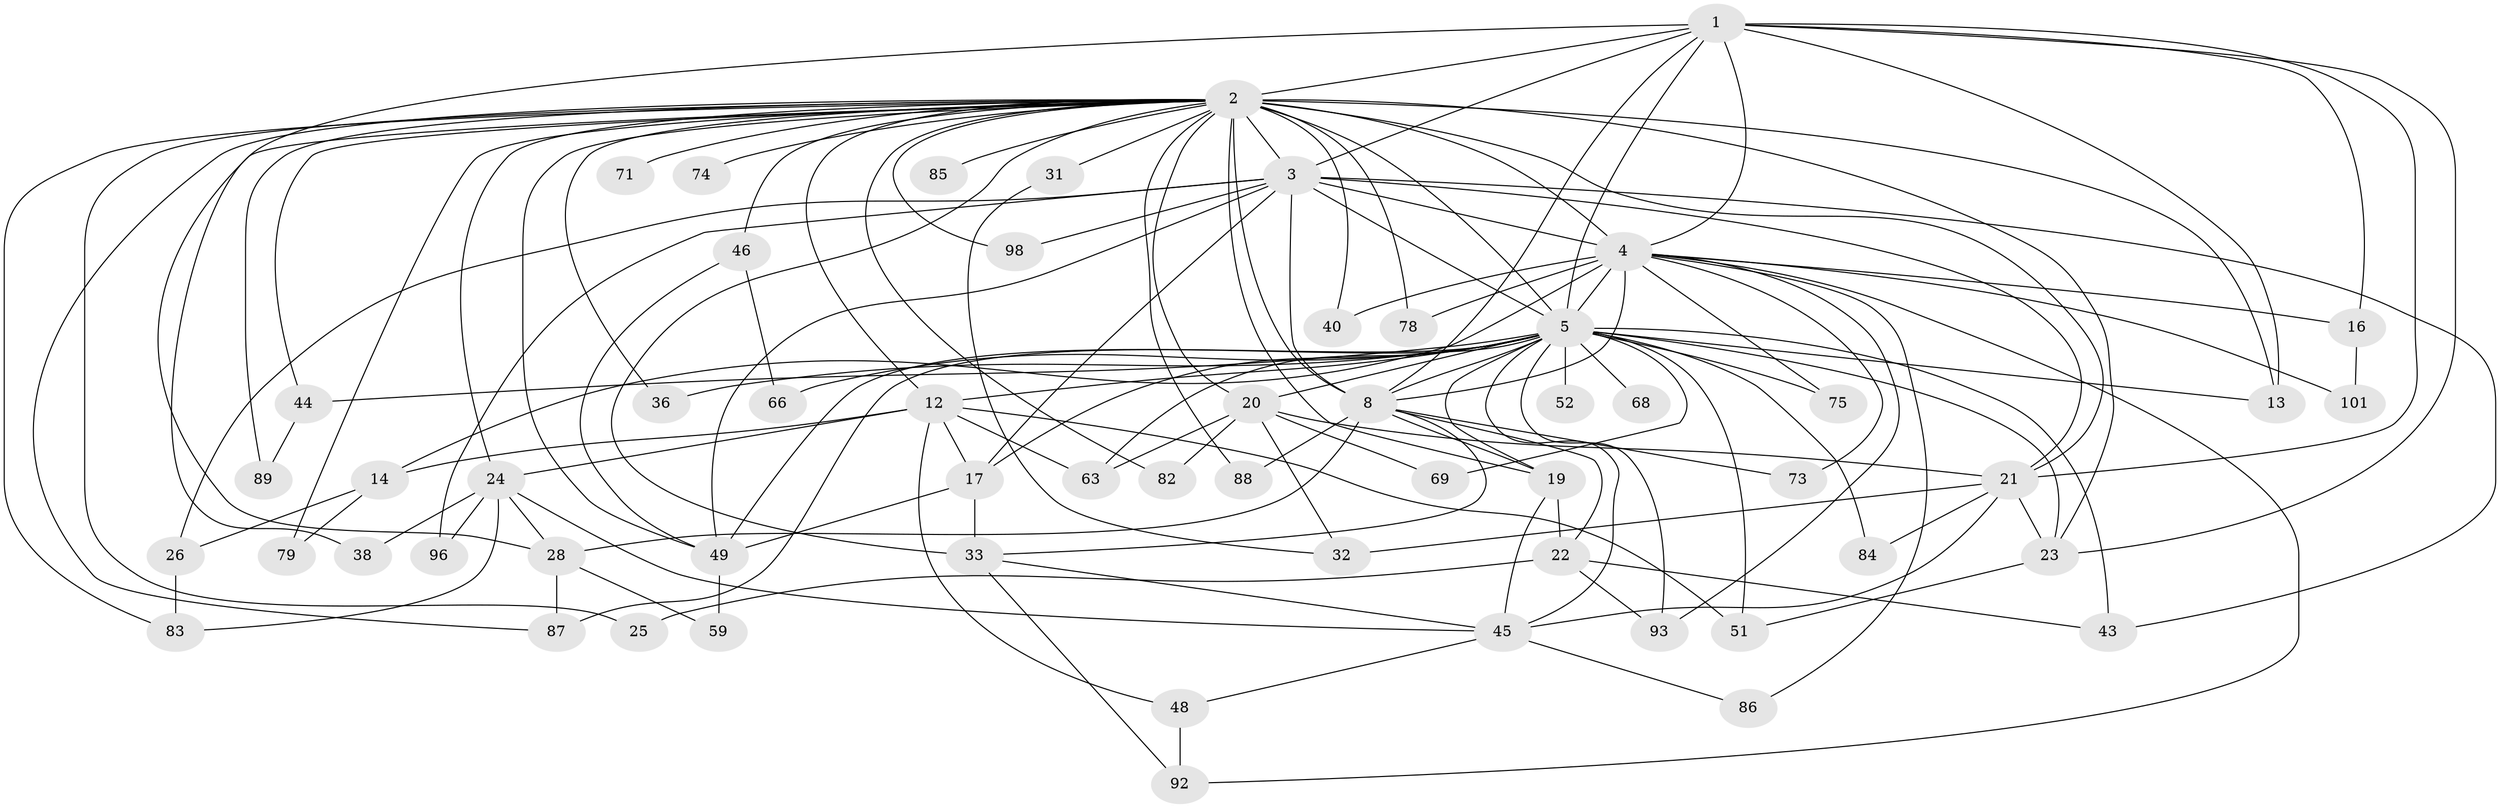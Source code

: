 // original degree distribution, {15: 0.017094017094017096, 21: 0.017094017094017096, 19: 0.008547008547008548, 20: 0.008547008547008548, 29: 0.008547008547008548, 18: 0.017094017094017096, 30: 0.008547008547008548, 2: 0.48717948717948717, 8: 0.008547008547008548, 3: 0.2222222222222222, 4: 0.08547008547008547, 5: 0.07692307692307693, 7: 0.02564102564102564, 6: 0.008547008547008548}
// Generated by graph-tools (version 1.1) at 2025/14/03/09/25 04:14:01]
// undirected, 58 vertices, 135 edges
graph export_dot {
graph [start="1"]
  node [color=gray90,style=filled];
  1;
  2 [super="+7+110+9+53"];
  3 [super="+42"];
  4 [super="+105+10+76"];
  5 [super="+11+6+99+30+18"];
  8 [super="+64"];
  12;
  13 [super="+27"];
  14;
  16;
  17;
  19;
  20 [super="+54+61+34"];
  21 [super="+80+62"];
  22;
  23;
  24 [super="+37"];
  25;
  26;
  28 [super="+39"];
  31;
  32;
  33;
  36;
  38;
  40;
  43 [super="+117"];
  44;
  45 [super="+111+57"];
  46;
  48;
  49 [super="+58+55+56"];
  51 [super="+108"];
  52;
  59;
  63;
  66;
  68;
  69;
  71;
  73;
  74;
  75;
  78;
  79;
  82;
  83 [super="+100"];
  84;
  85;
  86;
  87;
  88;
  89;
  92 [super="+95"];
  93 [super="+94"];
  96;
  98;
  101;
  1 -- 2 [weight=4];
  1 -- 3;
  1 -- 4 [weight=2];
  1 -- 5 [weight=2];
  1 -- 8;
  1 -- 13;
  1 -- 16;
  1 -- 21;
  1 -- 23;
  1 -- 28;
  2 -- 3 [weight=5];
  2 -- 4 [weight=7];
  2 -- 5 [weight=9];
  2 -- 8 [weight=3];
  2 -- 13;
  2 -- 19;
  2 -- 23;
  2 -- 33;
  2 -- 40;
  2 -- 46 [weight=2];
  2 -- 88;
  2 -- 98;
  2 -- 78 [weight=2];
  2 -- 83;
  2 -- 24 [weight=3];
  2 -- 89;
  2 -- 31 [weight=2];
  2 -- 71;
  2 -- 74 [weight=2];
  2 -- 12;
  2 -- 79;
  2 -- 82;
  2 -- 85 [weight=2];
  2 -- 21;
  2 -- 25;
  2 -- 36;
  2 -- 38;
  2 -- 44;
  2 -- 87;
  2 -- 20 [weight=2];
  2 -- 49;
  3 -- 4 [weight=2];
  3 -- 5 [weight=3];
  3 -- 8 [weight=2];
  3 -- 21;
  3 -- 26;
  3 -- 96;
  3 -- 43;
  3 -- 17;
  3 -- 98;
  3 -- 49 [weight=2];
  4 -- 5 [weight=7];
  4 -- 8 [weight=5];
  4 -- 14;
  4 -- 75;
  4 -- 78;
  4 -- 101;
  4 -- 40;
  4 -- 73;
  4 -- 16;
  4 -- 86;
  4 -- 92;
  4 -- 93;
  5 -- 8 [weight=5];
  5 -- 20 [weight=3];
  5 -- 36;
  5 -- 52 [weight=2];
  5 -- 49 [weight=3];
  5 -- 51 [weight=2];
  5 -- 68 [weight=2];
  5 -- 69;
  5 -- 75;
  5 -- 12;
  5 -- 17;
  5 -- 84;
  5 -- 23;
  5 -- 87;
  5 -- 93;
  5 -- 43;
  5 -- 44;
  5 -- 63;
  5 -- 45;
  5 -- 13;
  5 -- 66;
  5 -- 19;
  8 -- 19;
  8 -- 22;
  8 -- 28;
  8 -- 73;
  8 -- 33;
  8 -- 88;
  12 -- 14;
  12 -- 17;
  12 -- 48;
  12 -- 51;
  12 -- 63;
  12 -- 24;
  14 -- 26;
  14 -- 79;
  16 -- 101;
  17 -- 33;
  17 -- 49;
  19 -- 22;
  19 -- 45;
  20 -- 69;
  20 -- 82;
  20 -- 21;
  20 -- 32;
  20 -- 63;
  21 -- 32;
  21 -- 84;
  21 -- 45;
  21 -- 23;
  22 -- 25;
  22 -- 43;
  22 -- 93;
  23 -- 51;
  24 -- 38;
  24 -- 96;
  24 -- 83;
  24 -- 45;
  24 -- 28;
  26 -- 83;
  28 -- 59;
  28 -- 87;
  31 -- 32;
  33 -- 45;
  33 -- 92;
  44 -- 89;
  45 -- 48;
  45 -- 86;
  46 -- 49;
  46 -- 66;
  48 -- 92;
  49 -- 59;
}
